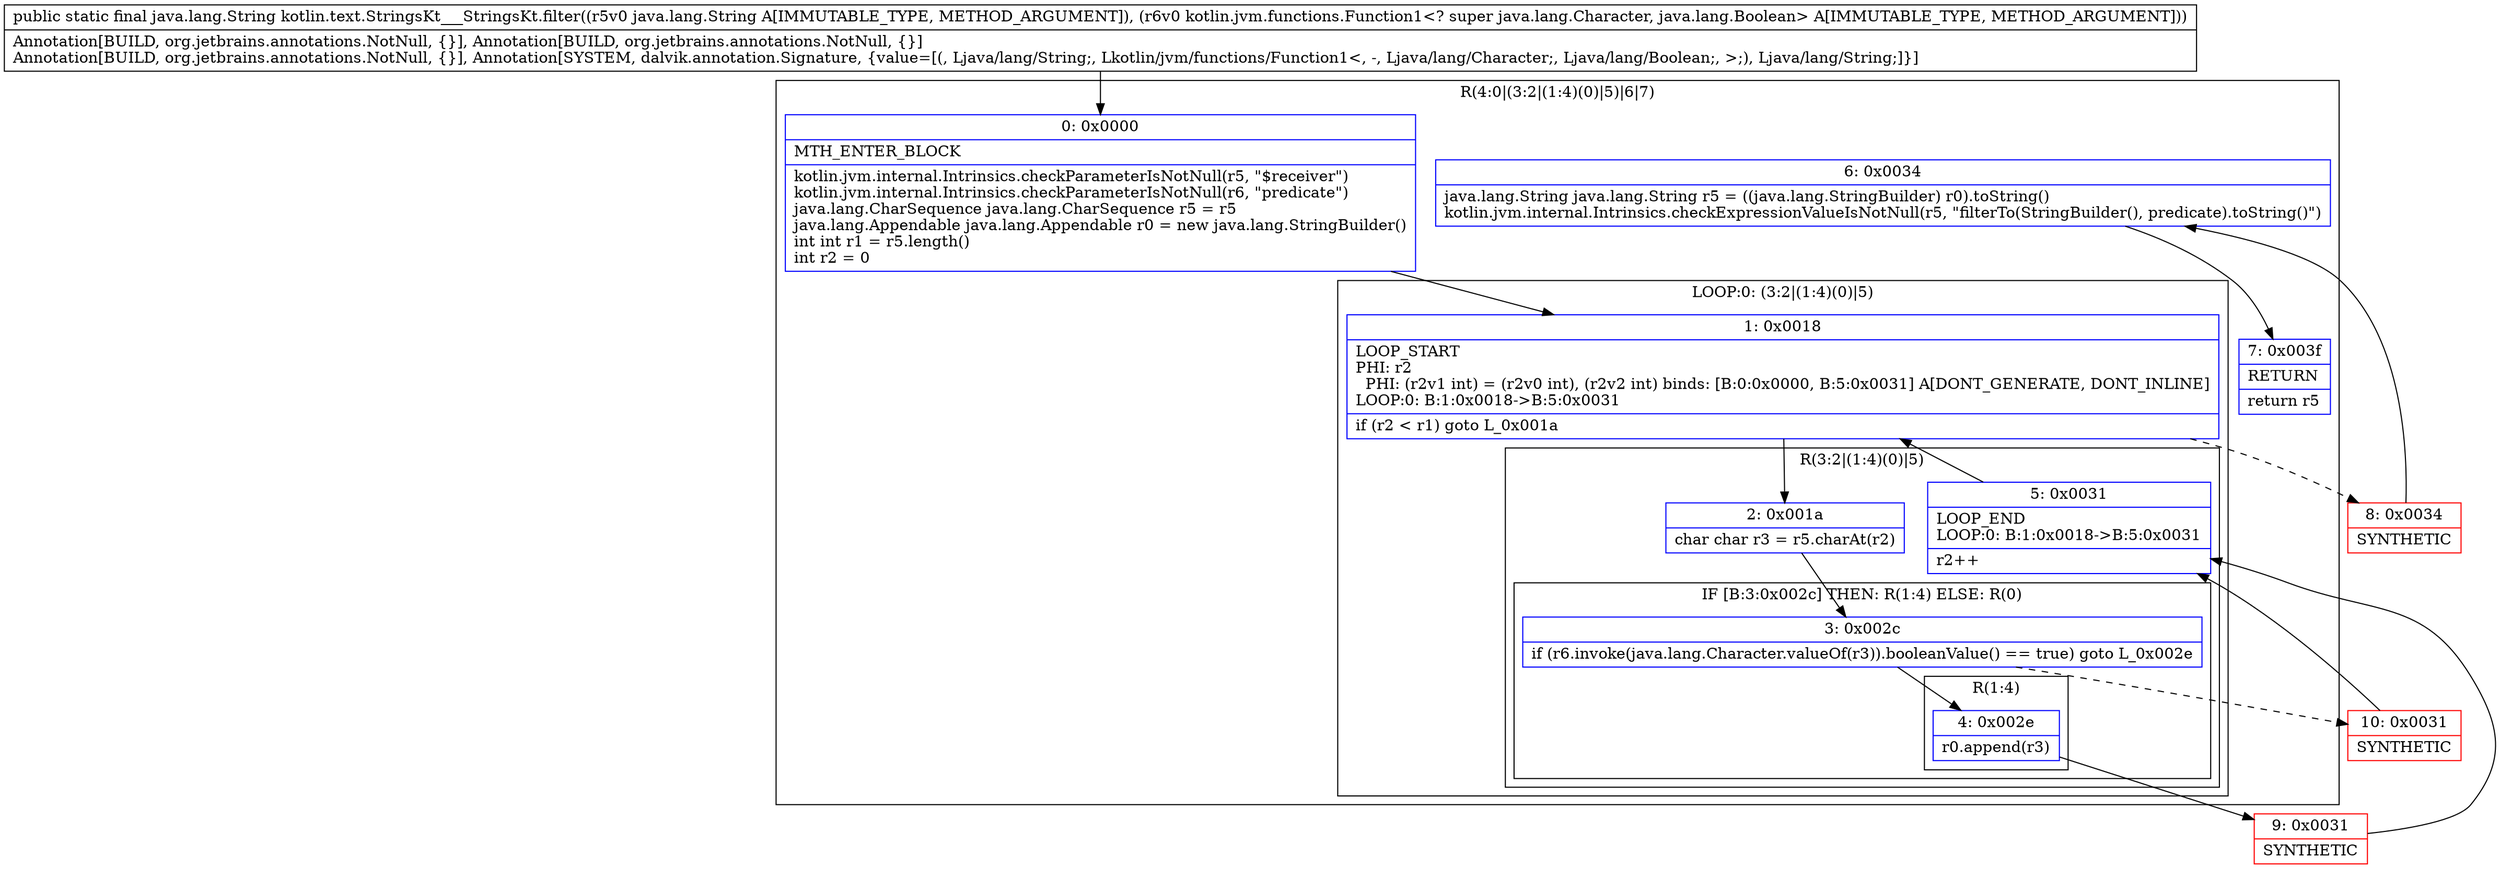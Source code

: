 digraph "CFG forkotlin.text.StringsKt___StringsKt.filter(Ljava\/lang\/String;Lkotlin\/jvm\/functions\/Function1;)Ljava\/lang\/String;" {
subgraph cluster_Region_1579175250 {
label = "R(4:0|(3:2|(1:4)(0)|5)|6|7)";
node [shape=record,color=blue];
Node_0 [shape=record,label="{0\:\ 0x0000|MTH_ENTER_BLOCK\l|kotlin.jvm.internal.Intrinsics.checkParameterIsNotNull(r5, \"$receiver\")\lkotlin.jvm.internal.Intrinsics.checkParameterIsNotNull(r6, \"predicate\")\ljava.lang.CharSequence java.lang.CharSequence r5 = r5\ljava.lang.Appendable java.lang.Appendable r0 = new java.lang.StringBuilder()\lint int r1 = r5.length()\lint r2 = 0\l}"];
subgraph cluster_LoopRegion_20213391 {
label = "LOOP:0: (3:2|(1:4)(0)|5)";
node [shape=record,color=blue];
Node_1 [shape=record,label="{1\:\ 0x0018|LOOP_START\lPHI: r2 \l  PHI: (r2v1 int) = (r2v0 int), (r2v2 int) binds: [B:0:0x0000, B:5:0x0031] A[DONT_GENERATE, DONT_INLINE]\lLOOP:0: B:1:0x0018\-\>B:5:0x0031\l|if (r2 \< r1) goto L_0x001a\l}"];
subgraph cluster_Region_1794142813 {
label = "R(3:2|(1:4)(0)|5)";
node [shape=record,color=blue];
Node_2 [shape=record,label="{2\:\ 0x001a|char char r3 = r5.charAt(r2)\l}"];
subgraph cluster_IfRegion_1562568998 {
label = "IF [B:3:0x002c] THEN: R(1:4) ELSE: R(0)";
node [shape=record,color=blue];
Node_3 [shape=record,label="{3\:\ 0x002c|if (r6.invoke(java.lang.Character.valueOf(r3)).booleanValue() == true) goto L_0x002e\l}"];
subgraph cluster_Region_391973624 {
label = "R(1:4)";
node [shape=record,color=blue];
Node_4 [shape=record,label="{4\:\ 0x002e|r0.append(r3)\l}"];
}
subgraph cluster_Region_2088113868 {
label = "R(0)";
node [shape=record,color=blue];
}
}
Node_5 [shape=record,label="{5\:\ 0x0031|LOOP_END\lLOOP:0: B:1:0x0018\-\>B:5:0x0031\l|r2++\l}"];
}
}
Node_6 [shape=record,label="{6\:\ 0x0034|java.lang.String java.lang.String r5 = ((java.lang.StringBuilder) r0).toString()\lkotlin.jvm.internal.Intrinsics.checkExpressionValueIsNotNull(r5, \"filterTo(StringBuilder(), predicate).toString()\")\l}"];
Node_7 [shape=record,label="{7\:\ 0x003f|RETURN\l|return r5\l}"];
}
Node_8 [shape=record,color=red,label="{8\:\ 0x0034|SYNTHETIC\l}"];
Node_9 [shape=record,color=red,label="{9\:\ 0x0031|SYNTHETIC\l}"];
Node_10 [shape=record,color=red,label="{10\:\ 0x0031|SYNTHETIC\l}"];
MethodNode[shape=record,label="{public static final java.lang.String kotlin.text.StringsKt___StringsKt.filter((r5v0 java.lang.String A[IMMUTABLE_TYPE, METHOD_ARGUMENT]), (r6v0 kotlin.jvm.functions.Function1\<? super java.lang.Character, java.lang.Boolean\> A[IMMUTABLE_TYPE, METHOD_ARGUMENT]))  | Annotation[BUILD, org.jetbrains.annotations.NotNull, \{\}], Annotation[BUILD, org.jetbrains.annotations.NotNull, \{\}]\lAnnotation[BUILD, org.jetbrains.annotations.NotNull, \{\}], Annotation[SYSTEM, dalvik.annotation.Signature, \{value=[(, Ljava\/lang\/String;, Lkotlin\/jvm\/functions\/Function1\<, \-, Ljava\/lang\/Character;, Ljava\/lang\/Boolean;, \>;), Ljava\/lang\/String;]\}]\l}"];
MethodNode -> Node_0;
Node_0 -> Node_1;
Node_1 -> Node_2;
Node_1 -> Node_8[style=dashed];
Node_2 -> Node_3;
Node_3 -> Node_4;
Node_3 -> Node_10[style=dashed];
Node_4 -> Node_9;
Node_5 -> Node_1;
Node_6 -> Node_7;
Node_8 -> Node_6;
Node_9 -> Node_5;
Node_10 -> Node_5;
}


